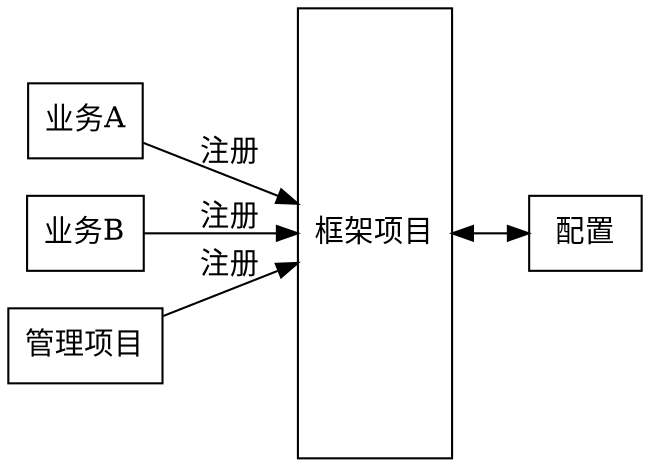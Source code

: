 digraph architecture {
	// Render chart with left to right layout
	rankdir="LR";

    bom3[label="框架项目",shape=box,height=3]
    CNF [label="配置", shape="box"]
    A [label="业务A",shape=box]
    B [label="业务B",shape=box]
    C [label="管理项目",shape=box]

    bom3 -> CNF[dir=both]

    A->bom3[label=注册]
    B->bom3[label=注册]
    C->bom3[label=注册]

    

}

